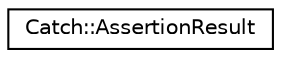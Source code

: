 digraph "Graphical Class Hierarchy"
{
  edge [fontname="Helvetica",fontsize="10",labelfontname="Helvetica",labelfontsize="10"];
  node [fontname="Helvetica",fontsize="10",shape=record];
  rankdir="LR";
  Node1 [label="Catch::AssertionResult",height=0.2,width=0.4,color="black", fillcolor="white", style="filled",URL="$d1/d09/classCatch_1_1AssertionResult.html"];
}
